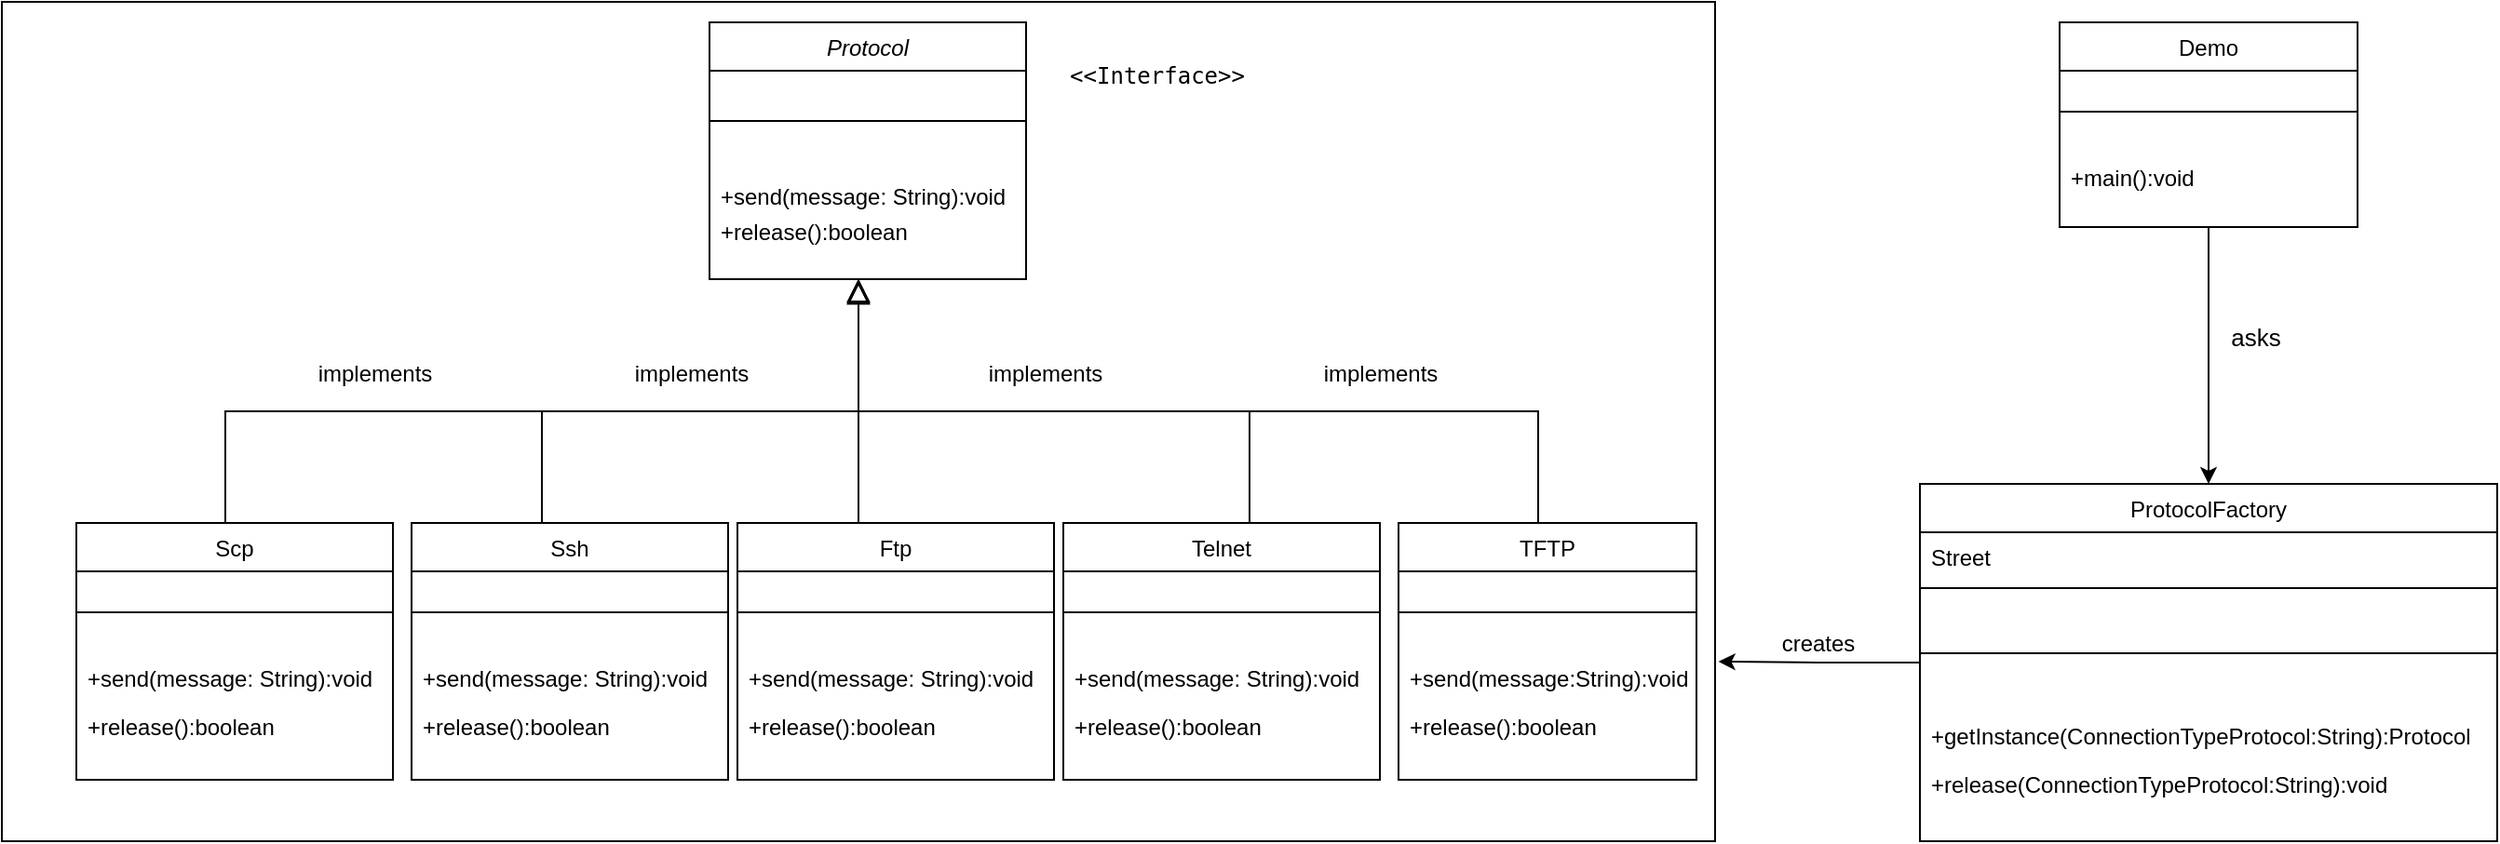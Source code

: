 <mxfile version="15.5.0" type="device"><diagram id="C5RBs43oDa-KdzZeNtuy" name="Page-1"><mxGraphModel dx="2048" dy="644" grid="1" gridSize="10" guides="1" tooltips="1" connect="1" arrows="1" fold="1" page="1" pageScale="1" pageWidth="827" pageHeight="1169" math="0" shadow="0"><root><mxCell id="WIyWlLk6GJQsqaUBKTNV-0"/><mxCell id="WIyWlLk6GJQsqaUBKTNV-1" parent="WIyWlLk6GJQsqaUBKTNV-0"/><mxCell id="-FayOX9RjIg0rvSN_nJi-1" value="" style="rounded=0;whiteSpace=wrap;html=1;" vertex="1" parent="WIyWlLk6GJQsqaUBKTNV-1"><mxGeometry x="-240" y="230" width="920" height="451" as="geometry"/></mxCell><mxCell id="zkfFHV4jXpPFQw0GAbJ--0" value="Protocol" style="swimlane;fontStyle=2;align=center;verticalAlign=top;childLayout=stackLayout;horizontal=1;startSize=26;horizontalStack=0;resizeParent=1;resizeLast=0;collapsible=1;marginBottom=0;rounded=0;shadow=0;strokeWidth=1;" parent="WIyWlLk6GJQsqaUBKTNV-1" vertex="1"><mxGeometry x="140" y="241" width="170" height="138" as="geometry"><mxRectangle x="230" y="140" width="160" height="26" as="alternateBounds"/></mxGeometry></mxCell><mxCell id="zkfFHV4jXpPFQw0GAbJ--4" value="" style="line;html=1;strokeWidth=1;align=left;verticalAlign=middle;spacingTop=-1;spacingLeft=3;spacingRight=3;rotatable=0;labelPosition=right;points=[];portConstraint=eastwest;" parent="zkfFHV4jXpPFQw0GAbJ--0" vertex="1"><mxGeometry y="26" width="170" height="54" as="geometry"/></mxCell><mxCell id="-FayOX9RjIg0rvSN_nJi-30" value="+send(message: String):void" style="text;align=left;verticalAlign=top;spacingLeft=4;spacingRight=4;overflow=hidden;rotatable=0;points=[[0,0.5],[1,0.5]];portConstraint=eastwest;" vertex="1" parent="zkfFHV4jXpPFQw0GAbJ--0"><mxGeometry y="80" width="170" height="26" as="geometry"/></mxCell><mxCell id="zkfFHV4jXpPFQw0GAbJ--6" value="Ftp" style="swimlane;fontStyle=0;align=center;verticalAlign=top;childLayout=stackLayout;horizontal=1;startSize=26;horizontalStack=0;resizeParent=1;resizeLast=0;collapsible=1;marginBottom=0;rounded=0;shadow=0;strokeWidth=1;" parent="WIyWlLk6GJQsqaUBKTNV-1" vertex="1"><mxGeometry x="155" y="510" width="170" height="138" as="geometry"><mxRectangle x="130" y="380" width="160" height="26" as="alternateBounds"/></mxGeometry></mxCell><mxCell id="zkfFHV4jXpPFQw0GAbJ--9" value="" style="line;html=1;strokeWidth=1;align=left;verticalAlign=middle;spacingTop=-1;spacingLeft=3;spacingRight=3;rotatable=0;labelPosition=right;points=[];portConstraint=eastwest;" parent="zkfFHV4jXpPFQw0GAbJ--6" vertex="1"><mxGeometry y="26" width="170" height="44" as="geometry"/></mxCell><mxCell id="-FayOX9RjIg0rvSN_nJi-34" value="+send(message: String):void" style="text;align=left;verticalAlign=top;spacingLeft=4;spacingRight=4;overflow=hidden;rotatable=0;points=[[0,0.5],[1,0.5]];portConstraint=eastwest;" vertex="1" parent="zkfFHV4jXpPFQw0GAbJ--6"><mxGeometry y="70" width="170" height="26" as="geometry"/></mxCell><mxCell id="-FayOX9RjIg0rvSN_nJi-35" value="+release():boolean" style="text;align=left;verticalAlign=top;spacingLeft=4;spacingRight=4;overflow=hidden;rotatable=0;points=[[0,0.5],[1,0.5]];portConstraint=eastwest;" vertex="1" parent="zkfFHV4jXpPFQw0GAbJ--6"><mxGeometry y="96" width="170" height="26" as="geometry"/></mxCell><mxCell id="zkfFHV4jXpPFQw0GAbJ--12" value="" style="endArrow=block;endSize=10;endFill=0;shadow=0;strokeWidth=1;rounded=0;edgeStyle=elbowEdgeStyle;elbow=vertical;" parent="WIyWlLk6GJQsqaUBKTNV-1" source="zkfFHV4jXpPFQw0GAbJ--6" target="zkfFHV4jXpPFQw0GAbJ--0" edge="1"><mxGeometry width="160" relative="1" as="geometry"><mxPoint x="220" y="353" as="sourcePoint"/><mxPoint x="220" y="353" as="targetPoint"/><Array as="points"><mxPoint x="220" y="450"/></Array></mxGeometry></mxCell><mxCell id="zkfFHV4jXpPFQw0GAbJ--16" value="" style="endArrow=block;endSize=10;endFill=0;shadow=0;strokeWidth=1;rounded=0;edgeStyle=elbowEdgeStyle;elbow=vertical;" parent="WIyWlLk6GJQsqaUBKTNV-1" target="zkfFHV4jXpPFQw0GAbJ--0" edge="1"><mxGeometry width="160" relative="1" as="geometry"><mxPoint x="430" y="510" as="sourcePoint"/><mxPoint x="330" y="421" as="targetPoint"/><Array as="points"><mxPoint x="220" y="450"/><mxPoint x="240" y="450"/><mxPoint x="220" y="440"/><mxPoint x="410" y="450"/></Array></mxGeometry></mxCell><mxCell id="-FayOX9RjIg0rvSN_nJi-83" style="edgeStyle=orthogonalEdgeStyle;curved=0;rounded=1;sketch=0;orthogonalLoop=1;jettySize=auto;html=1;entryX=1.002;entryY=0.786;entryDx=0;entryDy=0;entryPerimeter=0;fontSize=13;" edge="1" parent="WIyWlLk6GJQsqaUBKTNV-1" source="zkfFHV4jXpPFQw0GAbJ--17" target="-FayOX9RjIg0rvSN_nJi-1"><mxGeometry relative="1" as="geometry"/></mxCell><mxCell id="zkfFHV4jXpPFQw0GAbJ--17" value="ProtocolFactory" style="swimlane;fontStyle=0;align=center;verticalAlign=top;childLayout=stackLayout;horizontal=1;startSize=26;horizontalStack=0;resizeParent=1;resizeLast=0;collapsible=1;marginBottom=0;rounded=0;shadow=0;strokeWidth=1;" parent="WIyWlLk6GJQsqaUBKTNV-1" vertex="1"><mxGeometry x="790" y="489" width="310" height="192" as="geometry"><mxRectangle x="550" y="140" width="160" height="26" as="alternateBounds"/></mxGeometry></mxCell><mxCell id="zkfFHV4jXpPFQw0GAbJ--18" value="Street" style="text;align=left;verticalAlign=top;spacingLeft=4;spacingRight=4;overflow=hidden;rotatable=0;points=[[0,0.5],[1,0.5]];portConstraint=eastwest;" parent="zkfFHV4jXpPFQw0GAbJ--17" vertex="1"><mxGeometry y="26" width="310" height="26" as="geometry"/></mxCell><mxCell id="zkfFHV4jXpPFQw0GAbJ--23" value="" style="line;html=1;strokeWidth=1;align=left;verticalAlign=middle;spacingTop=-1;spacingLeft=3;spacingRight=3;rotatable=0;labelPosition=right;points=[];portConstraint=eastwest;" parent="zkfFHV4jXpPFQw0GAbJ--17" vertex="1"><mxGeometry y="52" width="310" height="8" as="geometry"/></mxCell><mxCell id="-FayOX9RjIg0rvSN_nJi-9" value="" style="line;strokeWidth=1;align=left;verticalAlign=middle;spacingTop=-3;spacingLeft=5;spacingRight=5;rotatable=0;labelPosition=right;points=[];portConstraint=eastwest;fontSize=13;spacing=4;spacingBottom=2;html=1;horizontal=1;" vertex="1" parent="zkfFHV4jXpPFQw0GAbJ--17"><mxGeometry y="60" width="310" height="62" as="geometry"/></mxCell><mxCell id="-FayOX9RjIg0rvSN_nJi-70" value="+getInstance(ConnectionTypeProtocol:String):Protocol" style="text;align=left;verticalAlign=top;spacingLeft=4;spacingRight=4;overflow=hidden;rotatable=0;points=[[0,0.5],[1,0.5]];portConstraint=eastwest;" vertex="1" parent="zkfFHV4jXpPFQw0GAbJ--17"><mxGeometry y="122" width="310" height="26" as="geometry"/></mxCell><mxCell id="-FayOX9RjIg0rvSN_nJi-69" value="+release(ConnectionTypeProtocol:String):void" style="text;align=left;verticalAlign=top;spacingLeft=4;spacingRight=4;overflow=hidden;rotatable=0;points=[[0,0.5],[1,0.5]];portConstraint=eastwest;" vertex="1" parent="zkfFHV4jXpPFQw0GAbJ--17"><mxGeometry y="148" width="310" height="26" as="geometry"/></mxCell><mxCell id="-FayOX9RjIg0rvSN_nJi-16" value="&lt;pre style=&quot;font-family: &amp;#34;jetbrains mono&amp;#34; , monospace&quot;&gt;&amp;lt;&amp;lt;Interface&amp;gt;&amp;gt;&lt;/pre&gt;" style="text;html=1;align=center;verticalAlign=middle;resizable=0;points=[];autosize=1;" vertex="1" parent="WIyWlLk6GJQsqaUBKTNV-1"><mxGeometry x="330" y="250" width="100" height="40" as="geometry"/></mxCell><mxCell id="-FayOX9RjIg0rvSN_nJi-31" value="+release():boolean" style="text;align=left;verticalAlign=top;spacingLeft=4;spacingRight=4;overflow=hidden;rotatable=0;points=[[0,0.5],[1,0.5]];portConstraint=eastwest;" vertex="1" parent="WIyWlLk6GJQsqaUBKTNV-1"><mxGeometry x="140" y="340" width="160" height="26" as="geometry"/></mxCell><mxCell id="-FayOX9RjIg0rvSN_nJi-36" value="TFTP" style="swimlane;fontStyle=0;align=center;verticalAlign=top;childLayout=stackLayout;horizontal=1;startSize=26;horizontalStack=0;resizeParent=1;resizeLast=0;collapsible=1;marginBottom=0;rounded=0;shadow=0;strokeWidth=1;" vertex="1" parent="WIyWlLk6GJQsqaUBKTNV-1"><mxGeometry x="510" y="510" width="160" height="138" as="geometry"><mxRectangle x="130" y="380" width="160" height="26" as="alternateBounds"/></mxGeometry></mxCell><mxCell id="-FayOX9RjIg0rvSN_nJi-37" value="" style="line;html=1;strokeWidth=1;align=left;verticalAlign=middle;spacingTop=-1;spacingLeft=3;spacingRight=3;rotatable=0;labelPosition=right;points=[];portConstraint=eastwest;" vertex="1" parent="-FayOX9RjIg0rvSN_nJi-36"><mxGeometry y="26" width="160" height="44" as="geometry"/></mxCell><mxCell id="-FayOX9RjIg0rvSN_nJi-38" value="+send(message:String):void" style="text;align=left;verticalAlign=top;spacingLeft=4;spacingRight=4;overflow=hidden;rotatable=0;points=[[0,0.5],[1,0.5]];portConstraint=eastwest;" vertex="1" parent="-FayOX9RjIg0rvSN_nJi-36"><mxGeometry y="70" width="160" height="26" as="geometry"/></mxCell><mxCell id="-FayOX9RjIg0rvSN_nJi-39" value="+release():boolean" style="text;align=left;verticalAlign=top;spacingLeft=4;spacingRight=4;overflow=hidden;rotatable=0;points=[[0,0.5],[1,0.5]];portConstraint=eastwest;" vertex="1" parent="-FayOX9RjIg0rvSN_nJi-36"><mxGeometry y="96" width="160" height="26" as="geometry"/></mxCell><mxCell id="-FayOX9RjIg0rvSN_nJi-40" value="Telnet" style="swimlane;fontStyle=0;align=center;verticalAlign=top;childLayout=stackLayout;horizontal=1;startSize=26;horizontalStack=0;resizeParent=1;resizeLast=0;collapsible=1;marginBottom=0;rounded=0;shadow=0;strokeWidth=1;" vertex="1" parent="WIyWlLk6GJQsqaUBKTNV-1"><mxGeometry x="330" y="510" width="170" height="138" as="geometry"><mxRectangle x="130" y="380" width="160" height="26" as="alternateBounds"/></mxGeometry></mxCell><mxCell id="-FayOX9RjIg0rvSN_nJi-41" value="" style="line;html=1;strokeWidth=1;align=left;verticalAlign=middle;spacingTop=-1;spacingLeft=3;spacingRight=3;rotatable=0;labelPosition=right;points=[];portConstraint=eastwest;" vertex="1" parent="-FayOX9RjIg0rvSN_nJi-40"><mxGeometry y="26" width="170" height="44" as="geometry"/></mxCell><mxCell id="-FayOX9RjIg0rvSN_nJi-42" value="+send(message: String):void" style="text;align=left;verticalAlign=top;spacingLeft=4;spacingRight=4;overflow=hidden;rotatable=0;points=[[0,0.5],[1,0.5]];portConstraint=eastwest;" vertex="1" parent="-FayOX9RjIg0rvSN_nJi-40"><mxGeometry y="70" width="170" height="26" as="geometry"/></mxCell><mxCell id="-FayOX9RjIg0rvSN_nJi-43" value="+release():boolean" style="text;align=left;verticalAlign=top;spacingLeft=4;spacingRight=4;overflow=hidden;rotatable=0;points=[[0,0.5],[1,0.5]];portConstraint=eastwest;" vertex="1" parent="-FayOX9RjIg0rvSN_nJi-40"><mxGeometry y="96" width="170" height="26" as="geometry"/></mxCell><mxCell id="-FayOX9RjIg0rvSN_nJi-44" value="Scp" style="swimlane;fontStyle=0;align=center;verticalAlign=top;childLayout=stackLayout;horizontal=1;startSize=26;horizontalStack=0;resizeParent=1;resizeLast=0;collapsible=1;marginBottom=0;rounded=0;shadow=0;strokeWidth=1;" vertex="1" parent="WIyWlLk6GJQsqaUBKTNV-1"><mxGeometry x="-200" y="510" width="170" height="138" as="geometry"><mxRectangle x="130" y="380" width="160" height="26" as="alternateBounds"/></mxGeometry></mxCell><mxCell id="-FayOX9RjIg0rvSN_nJi-45" value="" style="line;html=1;strokeWidth=1;align=left;verticalAlign=middle;spacingTop=-1;spacingLeft=3;spacingRight=3;rotatable=0;labelPosition=right;points=[];portConstraint=eastwest;" vertex="1" parent="-FayOX9RjIg0rvSN_nJi-44"><mxGeometry y="26" width="170" height="44" as="geometry"/></mxCell><mxCell id="-FayOX9RjIg0rvSN_nJi-46" value="+send(message: String):void" style="text;align=left;verticalAlign=top;spacingLeft=4;spacingRight=4;overflow=hidden;rotatable=0;points=[[0,0.5],[1,0.5]];portConstraint=eastwest;" vertex="1" parent="-FayOX9RjIg0rvSN_nJi-44"><mxGeometry y="70" width="170" height="26" as="geometry"/></mxCell><mxCell id="-FayOX9RjIg0rvSN_nJi-47" value="+release():boolean" style="text;align=left;verticalAlign=top;spacingLeft=4;spacingRight=4;overflow=hidden;rotatable=0;points=[[0,0.5],[1,0.5]];portConstraint=eastwest;" vertex="1" parent="-FayOX9RjIg0rvSN_nJi-44"><mxGeometry y="96" width="170" height="26" as="geometry"/></mxCell><mxCell id="-FayOX9RjIg0rvSN_nJi-48" value="Ssh" style="swimlane;fontStyle=0;align=center;verticalAlign=top;childLayout=stackLayout;horizontal=1;startSize=26;horizontalStack=0;resizeParent=1;resizeLast=0;collapsible=1;marginBottom=0;rounded=0;shadow=0;strokeWidth=1;" vertex="1" parent="WIyWlLk6GJQsqaUBKTNV-1"><mxGeometry x="-20" y="510" width="170" height="138" as="geometry"><mxRectangle x="130" y="380" width="160" height="26" as="alternateBounds"/></mxGeometry></mxCell><mxCell id="-FayOX9RjIg0rvSN_nJi-49" value="" style="line;html=1;strokeWidth=1;align=left;verticalAlign=middle;spacingTop=-1;spacingLeft=3;spacingRight=3;rotatable=0;labelPosition=right;points=[];portConstraint=eastwest;" vertex="1" parent="-FayOX9RjIg0rvSN_nJi-48"><mxGeometry y="26" width="170" height="44" as="geometry"/></mxCell><mxCell id="-FayOX9RjIg0rvSN_nJi-50" value="+send(message: String):void" style="text;align=left;verticalAlign=top;spacingLeft=4;spacingRight=4;overflow=hidden;rotatable=0;points=[[0,0.5],[1,0.5]];portConstraint=eastwest;" vertex="1" parent="-FayOX9RjIg0rvSN_nJi-48"><mxGeometry y="70" width="170" height="26" as="geometry"/></mxCell><mxCell id="-FayOX9RjIg0rvSN_nJi-51" value="+release():boolean" style="text;align=left;verticalAlign=top;spacingLeft=4;spacingRight=4;overflow=hidden;rotatable=0;points=[[0,0.5],[1,0.5]];portConstraint=eastwest;" vertex="1" parent="-FayOX9RjIg0rvSN_nJi-48"><mxGeometry y="96" width="170" height="26" as="geometry"/></mxCell><mxCell id="-FayOX9RjIg0rvSN_nJi-59" value="" style="endArrow=block;endSize=10;endFill=0;shadow=0;strokeWidth=1;rounded=0;edgeStyle=elbowEdgeStyle;elbow=vertical;" edge="1" parent="WIyWlLk6GJQsqaUBKTNV-1"><mxGeometry width="160" relative="1" as="geometry"><mxPoint x="585" y="510" as="sourcePoint"/><mxPoint x="220" y="380" as="targetPoint"/><Array as="points"><mxPoint x="415" y="450"/></Array></mxGeometry></mxCell><mxCell id="-FayOX9RjIg0rvSN_nJi-61" value="" style="endArrow=block;endSize=10;endFill=0;shadow=0;strokeWidth=1;rounded=0;edgeStyle=elbowEdgeStyle;elbow=vertical;" edge="1" parent="WIyWlLk6GJQsqaUBKTNV-1"><mxGeometry width="160" relative="1" as="geometry"><mxPoint x="50" y="510" as="sourcePoint"/><mxPoint x="220" y="379" as="targetPoint"/><Array as="points"><mxPoint x="130" y="450"/></Array></mxGeometry></mxCell><mxCell id="-FayOX9RjIg0rvSN_nJi-62" value="" style="endArrow=block;endSize=10;endFill=0;shadow=0;strokeWidth=1;rounded=0;edgeStyle=elbowEdgeStyle;elbow=vertical;" edge="1" parent="WIyWlLk6GJQsqaUBKTNV-1"><mxGeometry width="160" relative="1" as="geometry"><mxPoint x="-120" y="510" as="sourcePoint"/><mxPoint x="220" y="380" as="targetPoint"/><Array as="points"><mxPoint x="-40" y="450"/></Array></mxGeometry></mxCell><mxCell id="-FayOX9RjIg0rvSN_nJi-63" value="implements" style="text;html=1;align=center;verticalAlign=middle;resizable=0;points=[];autosize=1;strokeColor=none;fillColor=none;fontSize=12;" vertex="1" parent="WIyWlLk6GJQsqaUBKTNV-1"><mxGeometry x="-80" y="420" width="80" height="20" as="geometry"/></mxCell><mxCell id="-FayOX9RjIg0rvSN_nJi-64" value="implements" style="text;html=1;align=center;verticalAlign=middle;resizable=0;points=[];autosize=1;strokeColor=none;fillColor=none;fontSize=12;" vertex="1" parent="WIyWlLk6GJQsqaUBKTNV-1"><mxGeometry x="90" y="420" width="80" height="20" as="geometry"/></mxCell><mxCell id="-FayOX9RjIg0rvSN_nJi-65" value="implements" style="text;html=1;align=center;verticalAlign=middle;resizable=0;points=[];autosize=1;strokeColor=none;fillColor=none;fontSize=12;" vertex="1" parent="WIyWlLk6GJQsqaUBKTNV-1"><mxGeometry x="280" y="420" width="80" height="20" as="geometry"/></mxCell><mxCell id="-FayOX9RjIg0rvSN_nJi-66" value="implements" style="text;html=1;align=center;verticalAlign=middle;resizable=0;points=[];autosize=1;strokeColor=none;fillColor=none;fontSize=12;" vertex="1" parent="WIyWlLk6GJQsqaUBKTNV-1"><mxGeometry x="460" y="420" width="80" height="20" as="geometry"/></mxCell><mxCell id="-FayOX9RjIg0rvSN_nJi-67" value="creates" style="text;html=1;align=center;verticalAlign=middle;resizable=0;points=[];autosize=1;strokeColor=none;fillColor=none;fontSize=12;" vertex="1" parent="WIyWlLk6GJQsqaUBKTNV-1"><mxGeometry x="710" y="565" width="50" height="20" as="geometry"/></mxCell><mxCell id="-FayOX9RjIg0rvSN_nJi-75" style="edgeStyle=orthogonalEdgeStyle;curved=0;rounded=1;sketch=0;orthogonalLoop=1;jettySize=auto;html=1;entryX=0.5;entryY=0;entryDx=0;entryDy=0;fontSize=13;" edge="1" parent="WIyWlLk6GJQsqaUBKTNV-1" source="-FayOX9RjIg0rvSN_nJi-71" target="zkfFHV4jXpPFQw0GAbJ--17"><mxGeometry relative="1" as="geometry"><Array as="points"><mxPoint x="945" y="380"/><mxPoint x="945" y="380"/></Array></mxGeometry></mxCell><mxCell id="-FayOX9RjIg0rvSN_nJi-71" value="Demo" style="swimlane;fontStyle=0;align=center;verticalAlign=top;childLayout=stackLayout;horizontal=1;startSize=26;horizontalStack=0;resizeParent=1;resizeLast=0;collapsible=1;marginBottom=0;rounded=0;shadow=0;strokeWidth=1;" vertex="1" parent="WIyWlLk6GJQsqaUBKTNV-1"><mxGeometry x="865" y="241" width="160" height="110" as="geometry"><mxRectangle x="130" y="380" width="160" height="26" as="alternateBounds"/></mxGeometry></mxCell><mxCell id="-FayOX9RjIg0rvSN_nJi-72" value="" style="line;html=1;strokeWidth=1;align=left;verticalAlign=middle;spacingTop=-1;spacingLeft=3;spacingRight=3;rotatable=0;labelPosition=right;points=[];portConstraint=eastwest;" vertex="1" parent="-FayOX9RjIg0rvSN_nJi-71"><mxGeometry y="26" width="160" height="44" as="geometry"/></mxCell><mxCell id="-FayOX9RjIg0rvSN_nJi-73" value="+main():void" style="text;align=left;verticalAlign=top;spacingLeft=4;spacingRight=4;overflow=hidden;rotatable=0;points=[[0,0.5],[1,0.5]];portConstraint=eastwest;" vertex="1" parent="-FayOX9RjIg0rvSN_nJi-71"><mxGeometry y="70" width="160" height="40" as="geometry"/></mxCell><mxCell id="-FayOX9RjIg0rvSN_nJi-76" value="asks" style="text;html=1;align=center;verticalAlign=middle;resizable=0;points=[];autosize=1;strokeColor=none;fillColor=none;fontSize=13;" vertex="1" parent="WIyWlLk6GJQsqaUBKTNV-1"><mxGeometry x="950" y="400" width="40" height="20" as="geometry"/></mxCell></root></mxGraphModel></diagram></mxfile>